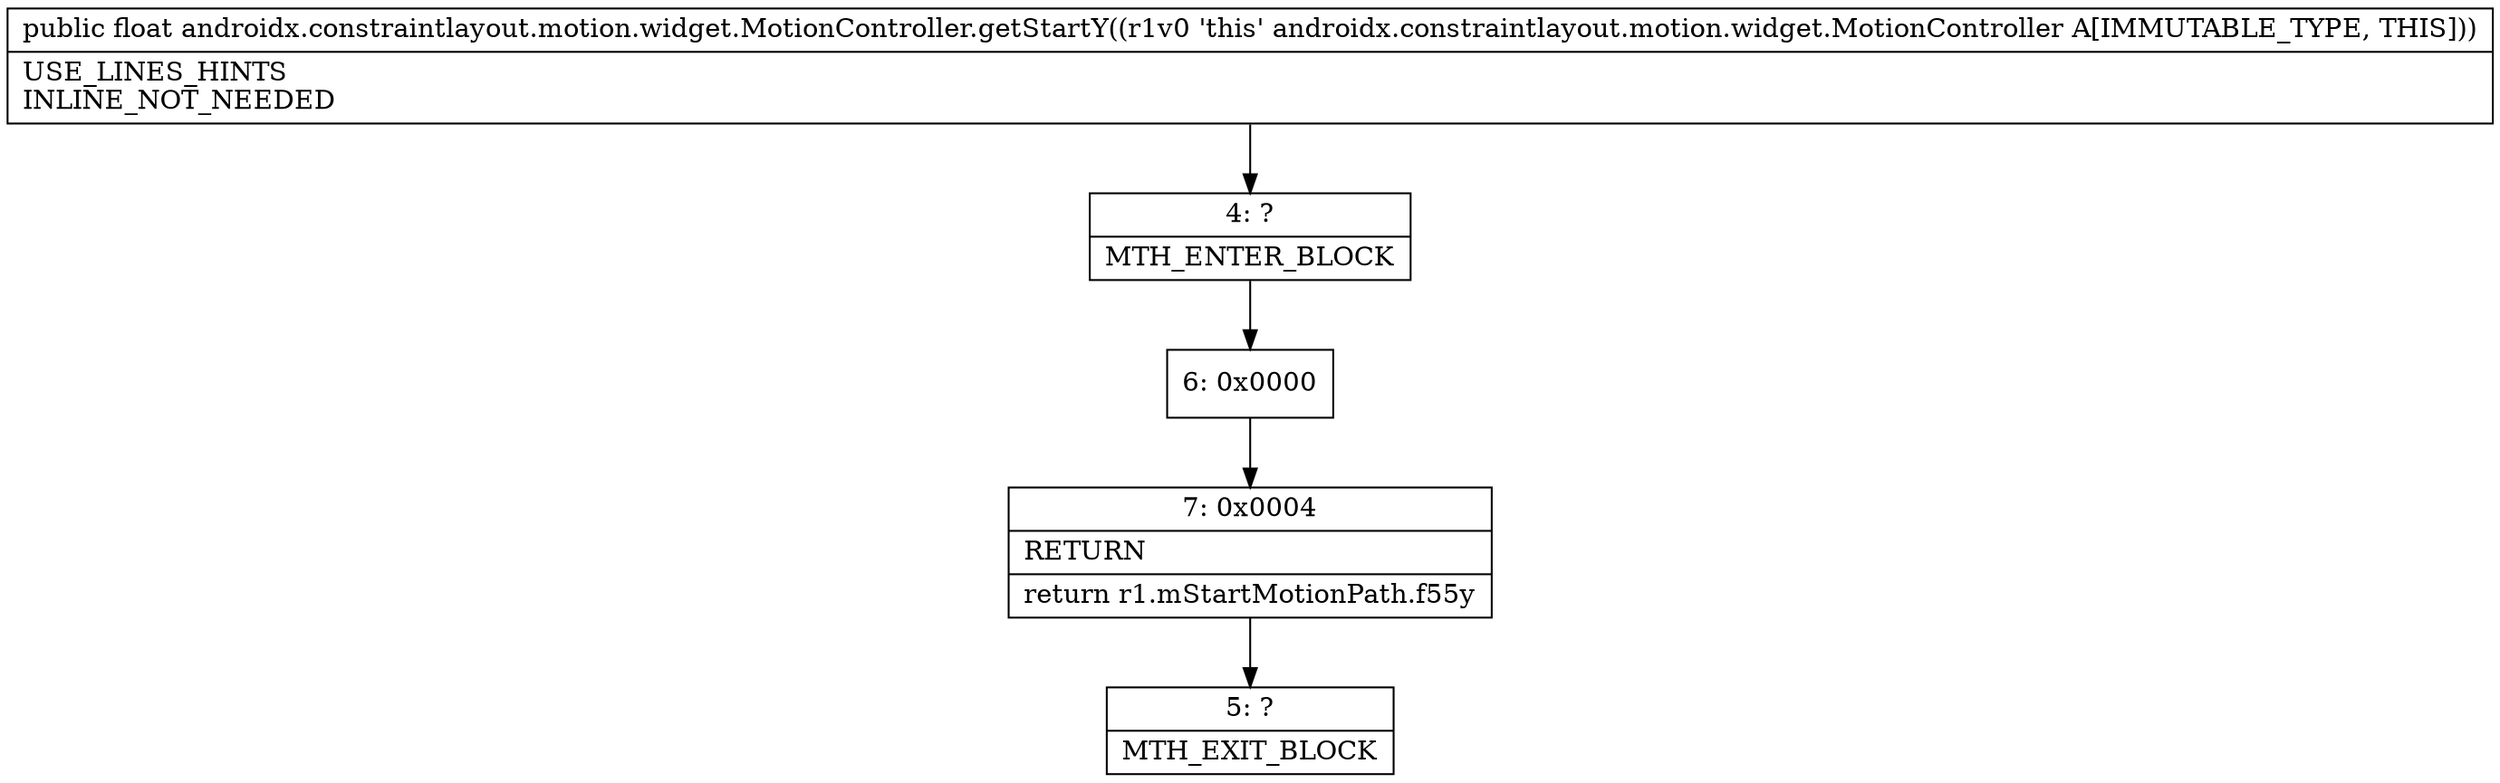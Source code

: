 digraph "CFG forandroidx.constraintlayout.motion.widget.MotionController.getStartY()F" {
Node_4 [shape=record,label="{4\:\ ?|MTH_ENTER_BLOCK\l}"];
Node_6 [shape=record,label="{6\:\ 0x0000}"];
Node_7 [shape=record,label="{7\:\ 0x0004|RETURN\l|return r1.mStartMotionPath.f55y\l}"];
Node_5 [shape=record,label="{5\:\ ?|MTH_EXIT_BLOCK\l}"];
MethodNode[shape=record,label="{public float androidx.constraintlayout.motion.widget.MotionController.getStartY((r1v0 'this' androidx.constraintlayout.motion.widget.MotionController A[IMMUTABLE_TYPE, THIS]))  | USE_LINES_HINTS\lINLINE_NOT_NEEDED\l}"];
MethodNode -> Node_4;Node_4 -> Node_6;
Node_6 -> Node_7;
Node_7 -> Node_5;
}

